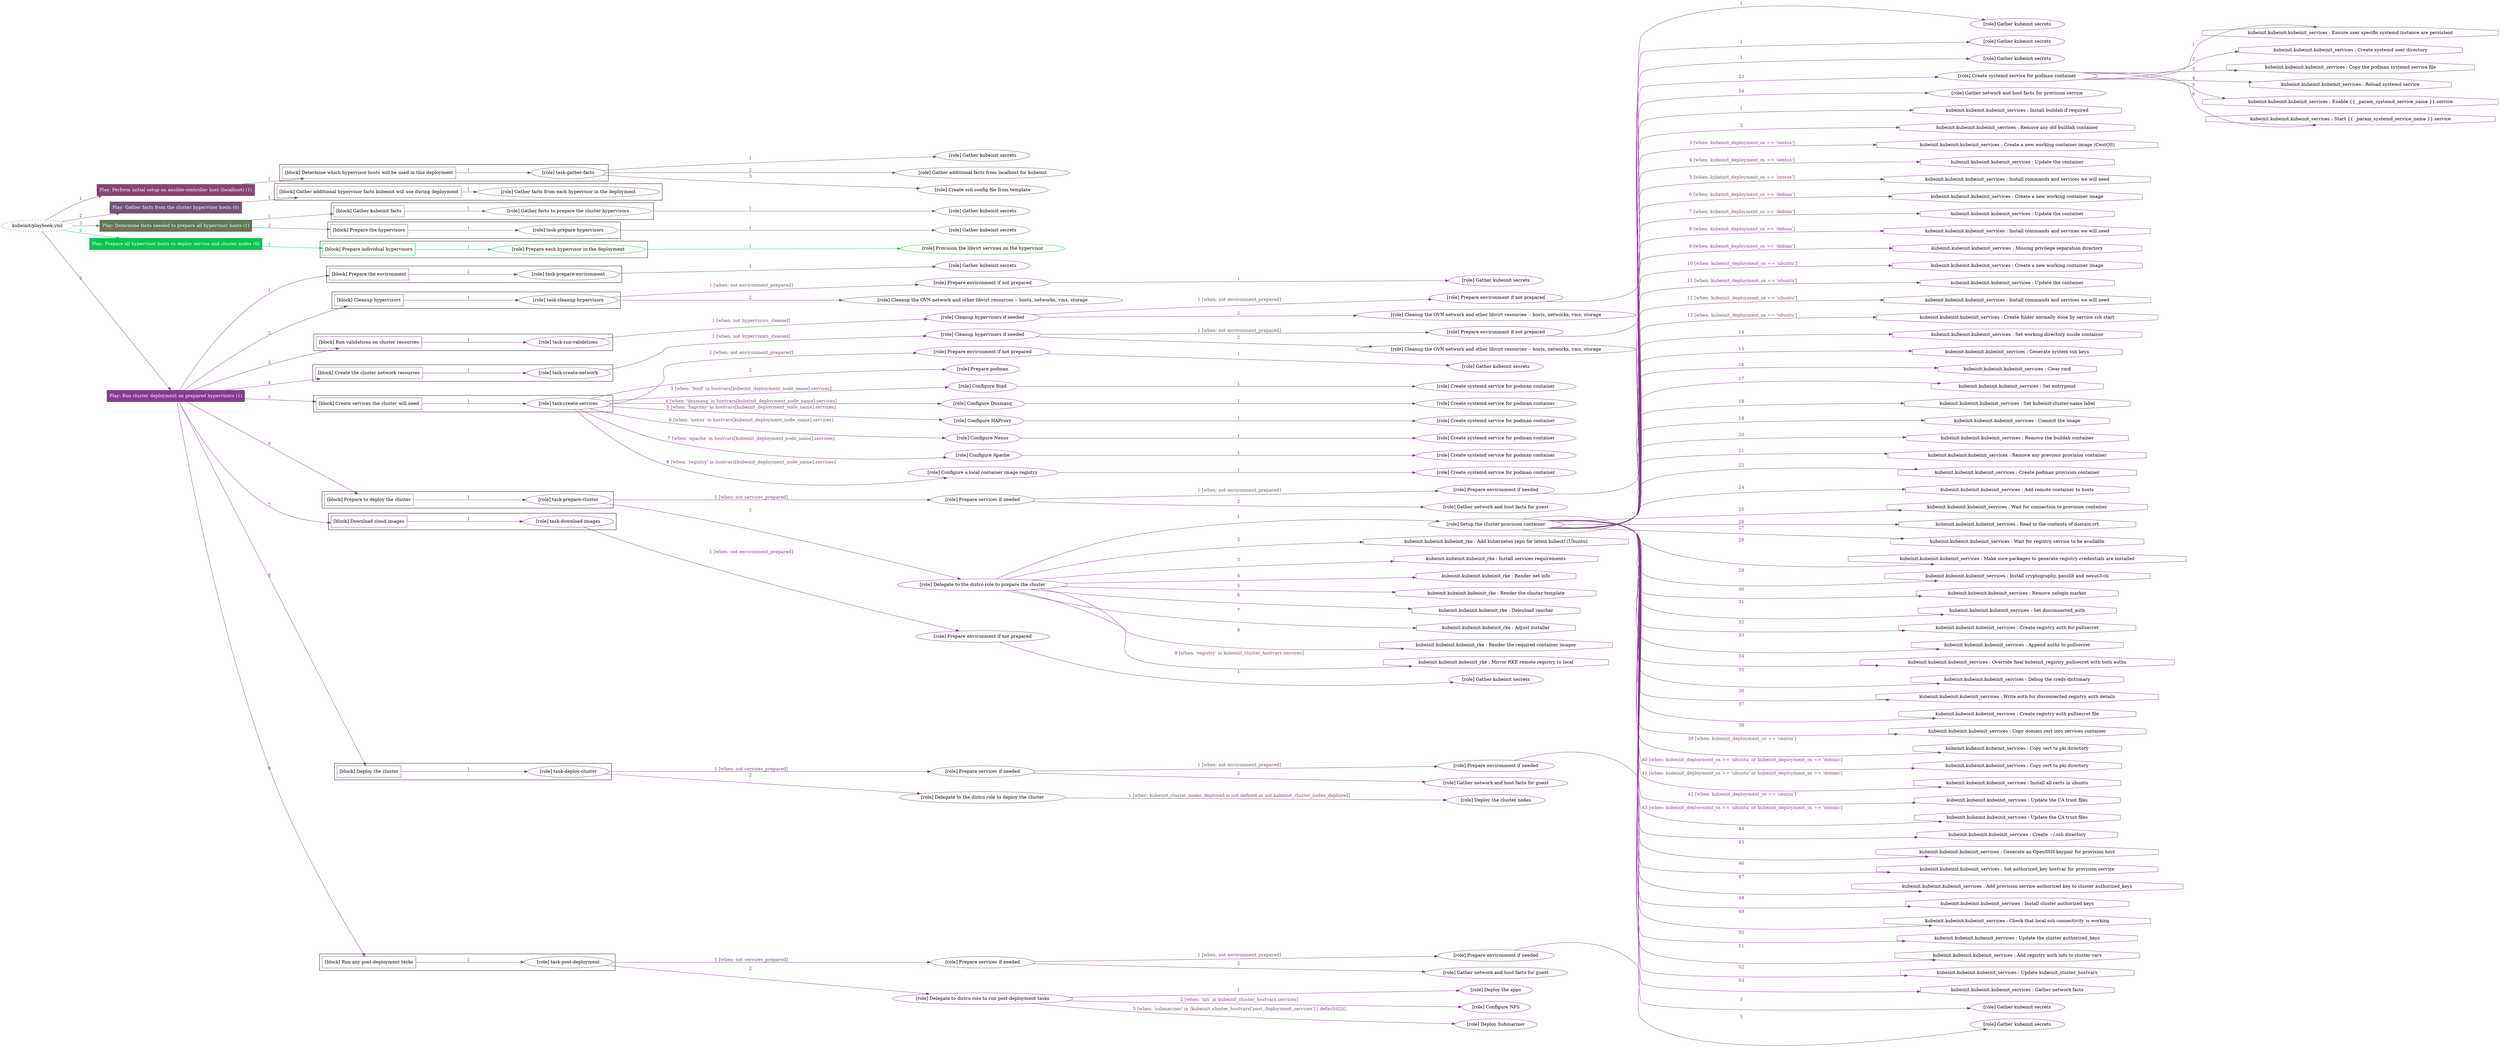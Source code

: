 digraph {
	graph [concentrate=true ordering=in rankdir=LR ratio=fill]
	edge [esep=5 sep=10]
	"kubeinit/playbook.yml" [URL="/home/runner/work/kubeinit/kubeinit/kubeinit/playbook.yml" id=playbook_57a6803f style=dotted]
	play_8abe0df6 [label="Play: Perform initial setup on ansible-controller host (localhost) (1)" URL="/home/runner/work/kubeinit/kubeinit/kubeinit/playbook.yml" color="#87456e" fontcolor="#ffffff" id=play_8abe0df6 shape=box style=filled tooltip=localhost]
	"kubeinit/playbook.yml" -> play_8abe0df6 [label="1 " color="#87456e" fontcolor="#87456e" id=edge_2d0ddfcb labeltooltip="1 " tooltip="1 "]
	subgraph "Gather kubeinit secrets" {
		role_86555f8c [label="[role] Gather kubeinit secrets" URL="/home/runner/.ansible/collections/ansible_collections/kubeinit/kubeinit/roles/kubeinit_prepare/tasks/build_hypervisors_group.yml" color="#87456e" id=role_86555f8c tooltip="Gather kubeinit secrets"]
	}
	subgraph "Gather additional facts from localhost for kubeinit" {
		role_a173adcd [label="[role] Gather additional facts from localhost for kubeinit" URL="/home/runner/.ansible/collections/ansible_collections/kubeinit/kubeinit/roles/kubeinit_prepare/tasks/build_hypervisors_group.yml" color="#87456e" id=role_a173adcd tooltip="Gather additional facts from localhost for kubeinit"]
	}
	subgraph "Create ssh config file from template" {
		role_7bf87356 [label="[role] Create ssh config file from template" URL="/home/runner/.ansible/collections/ansible_collections/kubeinit/kubeinit/roles/kubeinit_prepare/tasks/build_hypervisors_group.yml" color="#87456e" id=role_7bf87356 tooltip="Create ssh config file from template"]
	}
	subgraph "task-gather-facts" {
		role_39aee707 [label="[role] task-gather-facts" URL="/home/runner/work/kubeinit/kubeinit/kubeinit/playbook.yml" color="#87456e" id=role_39aee707 tooltip="task-gather-facts"]
		role_39aee707 -> role_86555f8c [label="1 " color="#87456e" fontcolor="#87456e" id=edge_b34056ef labeltooltip="1 " tooltip="1 "]
		role_39aee707 -> role_a173adcd [label="2 " color="#87456e" fontcolor="#87456e" id=edge_3605f632 labeltooltip="2 " tooltip="2 "]
		role_39aee707 -> role_7bf87356 [label="3 " color="#87456e" fontcolor="#87456e" id=edge_6e81780c labeltooltip="3 " tooltip="3 "]
	}
	subgraph "Play: Perform initial setup on ansible-controller host (localhost) (1)" {
		play_8abe0df6 -> block_f022e23f [label=1 color="#87456e" fontcolor="#87456e" id=edge_b8509c5d labeltooltip=1 tooltip=1]
		subgraph cluster_block_f022e23f {
			block_f022e23f [label="[block] Determine which hypervisor hosts will be used in this deployment" URL="/home/runner/work/kubeinit/kubeinit/kubeinit/playbook.yml" color="#87456e" id=block_f022e23f labeltooltip="Determine which hypervisor hosts will be used in this deployment" shape=box tooltip="Determine which hypervisor hosts will be used in this deployment"]
			block_f022e23f -> role_39aee707 [label="1 " color="#87456e" fontcolor="#87456e" id=edge_73c03f0e labeltooltip="1 " tooltip="1 "]
		}
	}
	play_ddc8f992 [label="Play: Gather facts from the cluster hypervisor hosts (0)" URL="/home/runner/work/kubeinit/kubeinit/kubeinit/playbook.yml" color="#775478" fontcolor="#ffffff" id=play_ddc8f992 shape=box style=filled tooltip="Play: Gather facts from the cluster hypervisor hosts (0)"]
	"kubeinit/playbook.yml" -> play_ddc8f992 [label="2 " color="#775478" fontcolor="#775478" id=edge_13959df1 labeltooltip="2 " tooltip="2 "]
	subgraph "Gather facts from each hypervisor in the deployment" {
		role_6fe23349 [label="[role] Gather facts from each hypervisor in the deployment" URL="/home/runner/work/kubeinit/kubeinit/kubeinit/playbook.yml" color="#775478" id=role_6fe23349 tooltip="Gather facts from each hypervisor in the deployment"]
	}
	subgraph "Play: Gather facts from the cluster hypervisor hosts (0)" {
		play_ddc8f992 -> block_8eff8c3f [label=1 color="#775478" fontcolor="#775478" id=edge_e9157265 labeltooltip=1 tooltip=1]
		subgraph cluster_block_8eff8c3f {
			block_8eff8c3f [label="[block] Gather additional hypervisor facts kubeinit will use during deployment" URL="/home/runner/work/kubeinit/kubeinit/kubeinit/playbook.yml" color="#775478" id=block_8eff8c3f labeltooltip="Gather additional hypervisor facts kubeinit will use during deployment" shape=box tooltip="Gather additional hypervisor facts kubeinit will use during deployment"]
			block_8eff8c3f -> role_6fe23349 [label="1 " color="#775478" fontcolor="#775478" id=edge_6abe133f labeltooltip="1 " tooltip="1 "]
		}
	}
	play_5e75bcfc [label="Play: Determine facts needed to prepare all hypervisor hosts (1)" URL="/home/runner/work/kubeinit/kubeinit/kubeinit/playbook.yml" color="#607854" fontcolor="#ffffff" id=play_5e75bcfc shape=box style=filled tooltip=localhost]
	"kubeinit/playbook.yml" -> play_5e75bcfc [label="3 " color="#607854" fontcolor="#607854" id=edge_635cd6fc labeltooltip="3 " tooltip="3 "]
	subgraph "Gather kubeinit secrets" {
		role_6fe19667 [label="[role] Gather kubeinit secrets" URL="/home/runner/.ansible/collections/ansible_collections/kubeinit/kubeinit/roles/kubeinit_prepare/tasks/gather_kubeinit_facts.yml" color="#607854" id=role_6fe19667 tooltip="Gather kubeinit secrets"]
	}
	subgraph "Gather facts to prepare the cluster hypervisors" {
		role_e051d2ad [label="[role] Gather facts to prepare the cluster hypervisors" URL="/home/runner/work/kubeinit/kubeinit/kubeinit/playbook.yml" color="#607854" id=role_e051d2ad tooltip="Gather facts to prepare the cluster hypervisors"]
		role_e051d2ad -> role_6fe19667 [label="1 " color="#607854" fontcolor="#607854" id=edge_7dcac1dd labeltooltip="1 " tooltip="1 "]
	}
	subgraph "Gather kubeinit secrets" {
		role_969a5d73 [label="[role] Gather kubeinit secrets" URL="/home/runner/.ansible/collections/ansible_collections/kubeinit/kubeinit/roles/kubeinit_prepare/tasks/gather_kubeinit_facts.yml" color="#607854" id=role_969a5d73 tooltip="Gather kubeinit secrets"]
	}
	subgraph "task-prepare-hypervisors" {
		role_079fab92 [label="[role] task-prepare-hypervisors" URL="/home/runner/work/kubeinit/kubeinit/kubeinit/playbook.yml" color="#607854" id=role_079fab92 tooltip="task-prepare-hypervisors"]
		role_079fab92 -> role_969a5d73 [label="1 " color="#607854" fontcolor="#607854" id=edge_3a59006e labeltooltip="1 " tooltip="1 "]
	}
	subgraph "Play: Determine facts needed to prepare all hypervisor hosts (1)" {
		play_5e75bcfc -> block_74453034 [label=1 color="#607854" fontcolor="#607854" id=edge_bbb18704 labeltooltip=1 tooltip=1]
		subgraph cluster_block_74453034 {
			block_74453034 [label="[block] Gather kubeinit facts" URL="/home/runner/work/kubeinit/kubeinit/kubeinit/playbook.yml" color="#607854" id=block_74453034 labeltooltip="Gather kubeinit facts" shape=box tooltip="Gather kubeinit facts"]
			block_74453034 -> role_e051d2ad [label="1 " color="#607854" fontcolor="#607854" id=edge_9e2d68be labeltooltip="1 " tooltip="1 "]
		}
		play_5e75bcfc -> block_635890ce [label=2 color="#607854" fontcolor="#607854" id=edge_5013cc2e labeltooltip=2 tooltip=2]
		subgraph cluster_block_635890ce {
			block_635890ce [label="[block] Prepare the hypervisors" URL="/home/runner/work/kubeinit/kubeinit/kubeinit/playbook.yml" color="#607854" id=block_635890ce labeltooltip="Prepare the hypervisors" shape=box tooltip="Prepare the hypervisors"]
			block_635890ce -> role_079fab92 [label="1 " color="#607854" fontcolor="#607854" id=edge_fb18a196 labeltooltip="1 " tooltip="1 "]
		}
	}
	play_201ad786 [label="Play: Prepare all hypervisor hosts to deploy service and cluster nodes (0)" URL="/home/runner/work/kubeinit/kubeinit/kubeinit/playbook.yml" color="#04c84c" fontcolor="#ffffff" id=play_201ad786 shape=box style=filled tooltip="Play: Prepare all hypervisor hosts to deploy service and cluster nodes (0)"]
	"kubeinit/playbook.yml" -> play_201ad786 [label="4 " color="#04c84c" fontcolor="#04c84c" id=edge_8730ed58 labeltooltip="4 " tooltip="4 "]
	subgraph "Provision the libvirt services on the hypervisor" {
		role_073e6fb1 [label="[role] Provision the libvirt services on the hypervisor" URL="/home/runner/.ansible/collections/ansible_collections/kubeinit/kubeinit/roles/kubeinit_prepare/tasks/prepare_hypervisor.yml" color="#04c84c" id=role_073e6fb1 tooltip="Provision the libvirt services on the hypervisor"]
	}
	subgraph "Prepare each hypervisor in the deployment" {
		role_e0d0e739 [label="[role] Prepare each hypervisor in the deployment" URL="/home/runner/work/kubeinit/kubeinit/kubeinit/playbook.yml" color="#04c84c" id=role_e0d0e739 tooltip="Prepare each hypervisor in the deployment"]
		role_e0d0e739 -> role_073e6fb1 [label="1 " color="#04c84c" fontcolor="#04c84c" id=edge_c5ec28cb labeltooltip="1 " tooltip="1 "]
	}
	subgraph "Play: Prepare all hypervisor hosts to deploy service and cluster nodes (0)" {
		play_201ad786 -> block_c97429a1 [label=1 color="#04c84c" fontcolor="#04c84c" id=edge_54a0ea02 labeltooltip=1 tooltip=1]
		subgraph cluster_block_c97429a1 {
			block_c97429a1 [label="[block] Prepare individual hypervisors" URL="/home/runner/work/kubeinit/kubeinit/kubeinit/playbook.yml" color="#04c84c" id=block_c97429a1 labeltooltip="Prepare individual hypervisors" shape=box tooltip="Prepare individual hypervisors"]
			block_c97429a1 -> role_e0d0e739 [label="1 " color="#04c84c" fontcolor="#04c84c" id=edge_4832d567 labeltooltip="1 " tooltip="1 "]
		}
	}
	play_5ceb5ee0 [label="Play: Run cluster deployment on prepared hypervisors (1)" URL="/home/runner/work/kubeinit/kubeinit/kubeinit/playbook.yml" color="#863a92" fontcolor="#ffffff" id=play_5ceb5ee0 shape=box style=filled tooltip=localhost]
	"kubeinit/playbook.yml" -> play_5ceb5ee0 [label="5 " color="#863a92" fontcolor="#863a92" id=edge_ede32798 labeltooltip="5 " tooltip="5 "]
	subgraph "Gather kubeinit secrets" {
		role_a7e7e405 [label="[role] Gather kubeinit secrets" URL="/home/runner/.ansible/collections/ansible_collections/kubeinit/kubeinit/roles/kubeinit_prepare/tasks/gather_kubeinit_facts.yml" color="#863a92" id=role_a7e7e405 tooltip="Gather kubeinit secrets"]
	}
	subgraph "task-prepare-environment" {
		role_6bc573c7 [label="[role] task-prepare-environment" URL="/home/runner/work/kubeinit/kubeinit/kubeinit/playbook.yml" color="#863a92" id=role_6bc573c7 tooltip="task-prepare-environment"]
		role_6bc573c7 -> role_a7e7e405 [label="1 " color="#863a92" fontcolor="#863a92" id=edge_dc486575 labeltooltip="1 " tooltip="1 "]
	}
	subgraph "Gather kubeinit secrets" {
		role_df4e81d0 [label="[role] Gather kubeinit secrets" URL="/home/runner/.ansible/collections/ansible_collections/kubeinit/kubeinit/roles/kubeinit_prepare/tasks/gather_kubeinit_facts.yml" color="#863a92" id=role_df4e81d0 tooltip="Gather kubeinit secrets"]
	}
	subgraph "Prepare environment if not prepared" {
		role_ec741265 [label="[role] Prepare environment if not prepared" URL="/home/runner/.ansible/collections/ansible_collections/kubeinit/kubeinit/roles/kubeinit_prepare/tasks/cleanup_hypervisors.yml" color="#863a92" id=role_ec741265 tooltip="Prepare environment if not prepared"]
		role_ec741265 -> role_df4e81d0 [label="1 " color="#863a92" fontcolor="#863a92" id=edge_06f85480 labeltooltip="1 " tooltip="1 "]
	}
	subgraph "Cleanup the OVN network and other libvirt resources -- hosts, networks, vms, storage" {
		role_a940676a [label="[role] Cleanup the OVN network and other libvirt resources -- hosts, networks, vms, storage" URL="/home/runner/.ansible/collections/ansible_collections/kubeinit/kubeinit/roles/kubeinit_prepare/tasks/cleanup_hypervisors.yml" color="#863a92" id=role_a940676a tooltip="Cleanup the OVN network and other libvirt resources -- hosts, networks, vms, storage"]
	}
	subgraph "task-cleanup-hypervisors" {
		role_4caa0078 [label="[role] task-cleanup-hypervisors" URL="/home/runner/work/kubeinit/kubeinit/kubeinit/playbook.yml" color="#863a92" id=role_4caa0078 tooltip="task-cleanup-hypervisors"]
		role_4caa0078 -> role_ec741265 [label="1 [when: not environment_prepared]" color="#863a92" fontcolor="#863a92" id=edge_c75f1185 labeltooltip="1 [when: not environment_prepared]" tooltip="1 [when: not environment_prepared]"]
		role_4caa0078 -> role_a940676a [label="2 " color="#863a92" fontcolor="#863a92" id=edge_3702689f labeltooltip="2 " tooltip="2 "]
	}
	subgraph "Gather kubeinit secrets" {
		role_31d926da [label="[role] Gather kubeinit secrets" URL="/home/runner/.ansible/collections/ansible_collections/kubeinit/kubeinit/roles/kubeinit_prepare/tasks/gather_kubeinit_facts.yml" color="#863a92" id=role_31d926da tooltip="Gather kubeinit secrets"]
	}
	subgraph "Prepare environment if not prepared" {
		role_1ed8f024 [label="[role] Prepare environment if not prepared" URL="/home/runner/.ansible/collections/ansible_collections/kubeinit/kubeinit/roles/kubeinit_prepare/tasks/cleanup_hypervisors.yml" color="#863a92" id=role_1ed8f024 tooltip="Prepare environment if not prepared"]
		role_1ed8f024 -> role_31d926da [label="1 " color="#863a92" fontcolor="#863a92" id=edge_b95aa1b3 labeltooltip="1 " tooltip="1 "]
	}
	subgraph "Cleanup the OVN network and other libvirt resources -- hosts, networks, vms, storage" {
		role_9e12aa5e [label="[role] Cleanup the OVN network and other libvirt resources -- hosts, networks, vms, storage" URL="/home/runner/.ansible/collections/ansible_collections/kubeinit/kubeinit/roles/kubeinit_prepare/tasks/cleanup_hypervisors.yml" color="#863a92" id=role_9e12aa5e tooltip="Cleanup the OVN network and other libvirt resources -- hosts, networks, vms, storage"]
	}
	subgraph "Cleanup hypervisors if needed" {
		role_eaf1c38f [label="[role] Cleanup hypervisors if needed" URL="/home/runner/.ansible/collections/ansible_collections/kubeinit/kubeinit/roles/kubeinit_validations/tasks/main.yml" color="#863a92" id=role_eaf1c38f tooltip="Cleanup hypervisors if needed"]
		role_eaf1c38f -> role_1ed8f024 [label="1 [when: not environment_prepared]" color="#863a92" fontcolor="#863a92" id=edge_2c825a43 labeltooltip="1 [when: not environment_prepared]" tooltip="1 [when: not environment_prepared]"]
		role_eaf1c38f -> role_9e12aa5e [label="2 " color="#863a92" fontcolor="#863a92" id=edge_146e2109 labeltooltip="2 " tooltip="2 "]
	}
	subgraph "task-run-validations" {
		role_55e71837 [label="[role] task-run-validations" URL="/home/runner/work/kubeinit/kubeinit/kubeinit/playbook.yml" color="#863a92" id=role_55e71837 tooltip="task-run-validations"]
		role_55e71837 -> role_eaf1c38f [label="1 [when: not hypervisors_cleaned]" color="#863a92" fontcolor="#863a92" id=edge_252f6d0a labeltooltip="1 [when: not hypervisors_cleaned]" tooltip="1 [when: not hypervisors_cleaned]"]
	}
	subgraph "Gather kubeinit secrets" {
		role_3e59ee83 [label="[role] Gather kubeinit secrets" URL="/home/runner/.ansible/collections/ansible_collections/kubeinit/kubeinit/roles/kubeinit_prepare/tasks/gather_kubeinit_facts.yml" color="#863a92" id=role_3e59ee83 tooltip="Gather kubeinit secrets"]
	}
	subgraph "Prepare environment if not prepared" {
		role_ba8d8873 [label="[role] Prepare environment if not prepared" URL="/home/runner/.ansible/collections/ansible_collections/kubeinit/kubeinit/roles/kubeinit_prepare/tasks/cleanup_hypervisors.yml" color="#863a92" id=role_ba8d8873 tooltip="Prepare environment if not prepared"]
		role_ba8d8873 -> role_3e59ee83 [label="1 " color="#863a92" fontcolor="#863a92" id=edge_d0e2bed0 labeltooltip="1 " tooltip="1 "]
	}
	subgraph "Cleanup the OVN network and other libvirt resources -- hosts, networks, vms, storage" {
		role_98e135f9 [label="[role] Cleanup the OVN network and other libvirt resources -- hosts, networks, vms, storage" URL="/home/runner/.ansible/collections/ansible_collections/kubeinit/kubeinit/roles/kubeinit_prepare/tasks/cleanup_hypervisors.yml" color="#863a92" id=role_98e135f9 tooltip="Cleanup the OVN network and other libvirt resources -- hosts, networks, vms, storage"]
	}
	subgraph "Cleanup hypervisors if needed" {
		role_0a273f31 [label="[role] Cleanup hypervisors if needed" URL="/home/runner/.ansible/collections/ansible_collections/kubeinit/kubeinit/roles/kubeinit_libvirt/tasks/create_network.yml" color="#863a92" id=role_0a273f31 tooltip="Cleanup hypervisors if needed"]
		role_0a273f31 -> role_ba8d8873 [label="1 [when: not environment_prepared]" color="#863a92" fontcolor="#863a92" id=edge_7979a169 labeltooltip="1 [when: not environment_prepared]" tooltip="1 [when: not environment_prepared]"]
		role_0a273f31 -> role_98e135f9 [label="2 " color="#863a92" fontcolor="#863a92" id=edge_6804b6f2 labeltooltip="2 " tooltip="2 "]
	}
	subgraph "task-create-network" {
		role_ebbcf4ca [label="[role] task-create-network" URL="/home/runner/work/kubeinit/kubeinit/kubeinit/playbook.yml" color="#863a92" id=role_ebbcf4ca tooltip="task-create-network"]
		role_ebbcf4ca -> role_0a273f31 [label="1 [when: not hypervisors_cleaned]" color="#863a92" fontcolor="#863a92" id=edge_73640724 labeltooltip="1 [when: not hypervisors_cleaned]" tooltip="1 [when: not hypervisors_cleaned]"]
	}
	subgraph "Gather kubeinit secrets" {
		role_cfa1743d [label="[role] Gather kubeinit secrets" URL="/home/runner/.ansible/collections/ansible_collections/kubeinit/kubeinit/roles/kubeinit_prepare/tasks/gather_kubeinit_facts.yml" color="#863a92" id=role_cfa1743d tooltip="Gather kubeinit secrets"]
	}
	subgraph "Prepare environment if not prepared" {
		role_82d36ff4 [label="[role] Prepare environment if not prepared" URL="/home/runner/.ansible/collections/ansible_collections/kubeinit/kubeinit/roles/kubeinit_services/tasks/main.yml" color="#863a92" id=role_82d36ff4 tooltip="Prepare environment if not prepared"]
		role_82d36ff4 -> role_cfa1743d [label="1 " color="#863a92" fontcolor="#863a92" id=edge_b5a79c02 labeltooltip="1 " tooltip="1 "]
	}
	subgraph "Prepare podman" {
		role_c590920e [label="[role] Prepare podman" URL="/home/runner/.ansible/collections/ansible_collections/kubeinit/kubeinit/roles/kubeinit_services/tasks/00_create_service_pod.yml" color="#863a92" id=role_c590920e tooltip="Prepare podman"]
	}
	subgraph "Create systemd service for podman container" {
		role_6430e763 [label="[role] Create systemd service for podman container" URL="/home/runner/.ansible/collections/ansible_collections/kubeinit/kubeinit/roles/kubeinit_bind/tasks/main.yml" color="#863a92" id=role_6430e763 tooltip="Create systemd service for podman container"]
	}
	subgraph "Configure Bind" {
		role_ce0dfe9e [label="[role] Configure Bind" URL="/home/runner/.ansible/collections/ansible_collections/kubeinit/kubeinit/roles/kubeinit_services/tasks/start_services_containers.yml" color="#863a92" id=role_ce0dfe9e tooltip="Configure Bind"]
		role_ce0dfe9e -> role_6430e763 [label="1 " color="#863a92" fontcolor="#863a92" id=edge_7a83c729 labeltooltip="1 " tooltip="1 "]
	}
	subgraph "Create systemd service for podman container" {
		role_07647f94 [label="[role] Create systemd service for podman container" URL="/home/runner/.ansible/collections/ansible_collections/kubeinit/kubeinit/roles/kubeinit_dnsmasq/tasks/main.yml" color="#863a92" id=role_07647f94 tooltip="Create systemd service for podman container"]
	}
	subgraph "Configure Dnsmasq" {
		role_49285771 [label="[role] Configure Dnsmasq" URL="/home/runner/.ansible/collections/ansible_collections/kubeinit/kubeinit/roles/kubeinit_services/tasks/start_services_containers.yml" color="#863a92" id=role_49285771 tooltip="Configure Dnsmasq"]
		role_49285771 -> role_07647f94 [label="1 " color="#863a92" fontcolor="#863a92" id=edge_4464e356 labeltooltip="1 " tooltip="1 "]
	}
	subgraph "Create systemd service for podman container" {
		role_95af414f [label="[role] Create systemd service for podman container" URL="/home/runner/.ansible/collections/ansible_collections/kubeinit/kubeinit/roles/kubeinit_haproxy/tasks/main.yml" color="#863a92" id=role_95af414f tooltip="Create systemd service for podman container"]
	}
	subgraph "Configure HAProxy" {
		role_1ae5fd3b [label="[role] Configure HAProxy" URL="/home/runner/.ansible/collections/ansible_collections/kubeinit/kubeinit/roles/kubeinit_services/tasks/start_services_containers.yml" color="#863a92" id=role_1ae5fd3b tooltip="Configure HAProxy"]
		role_1ae5fd3b -> role_95af414f [label="1 " color="#863a92" fontcolor="#863a92" id=edge_39a7c9d8 labeltooltip="1 " tooltip="1 "]
	}
	subgraph "Create systemd service for podman container" {
		role_9f4875d8 [label="[role] Create systemd service for podman container" URL="/home/runner/.ansible/collections/ansible_collections/kubeinit/kubeinit/roles/kubeinit_nexus/tasks/main.yml" color="#863a92" id=role_9f4875d8 tooltip="Create systemd service for podman container"]
	}
	subgraph "Configure Nexus" {
		role_1c66a039 [label="[role] Configure Nexus" URL="/home/runner/.ansible/collections/ansible_collections/kubeinit/kubeinit/roles/kubeinit_services/tasks/start_services_containers.yml" color="#863a92" id=role_1c66a039 tooltip="Configure Nexus"]
		role_1c66a039 -> role_9f4875d8 [label="1 " color="#863a92" fontcolor="#863a92" id=edge_85810cc7 labeltooltip="1 " tooltip="1 "]
	}
	subgraph "Create systemd service for podman container" {
		role_4a6917ea [label="[role] Create systemd service for podman container" URL="/home/runner/.ansible/collections/ansible_collections/kubeinit/kubeinit/roles/kubeinit_apache/tasks/main.yml" color="#863a92" id=role_4a6917ea tooltip="Create systemd service for podman container"]
	}
	subgraph "Configure Apache" {
		role_5104784d [label="[role] Configure Apache" URL="/home/runner/.ansible/collections/ansible_collections/kubeinit/kubeinit/roles/kubeinit_services/tasks/start_services_containers.yml" color="#863a92" id=role_5104784d tooltip="Configure Apache"]
		role_5104784d -> role_4a6917ea [label="1 " color="#863a92" fontcolor="#863a92" id=edge_67e2c4de labeltooltip="1 " tooltip="1 "]
	}
	subgraph "Create systemd service for podman container" {
		role_8a966418 [label="[role] Create systemd service for podman container" URL="/home/runner/.ansible/collections/ansible_collections/kubeinit/kubeinit/roles/kubeinit_registry/tasks/main.yml" color="#863a92" id=role_8a966418 tooltip="Create systemd service for podman container"]
	}
	subgraph "Configure a local container image registry" {
		role_13d71d2e [label="[role] Configure a local container image registry" URL="/home/runner/.ansible/collections/ansible_collections/kubeinit/kubeinit/roles/kubeinit_services/tasks/start_services_containers.yml" color="#863a92" id=role_13d71d2e tooltip="Configure a local container image registry"]
		role_13d71d2e -> role_8a966418 [label="1 " color="#863a92" fontcolor="#863a92" id=edge_372d5f11 labeltooltip="1 " tooltip="1 "]
	}
	subgraph "task-create-services" {
		role_152cd1fa [label="[role] task-create-services" URL="/home/runner/work/kubeinit/kubeinit/kubeinit/playbook.yml" color="#863a92" id=role_152cd1fa tooltip="task-create-services"]
		role_152cd1fa -> role_82d36ff4 [label="1 [when: not environment_prepared]" color="#863a92" fontcolor="#863a92" id=edge_516bdc02 labeltooltip="1 [when: not environment_prepared]" tooltip="1 [when: not environment_prepared]"]
		role_152cd1fa -> role_c590920e [label="2 " color="#863a92" fontcolor="#863a92" id=edge_463ce43a labeltooltip="2 " tooltip="2 "]
		role_152cd1fa -> role_ce0dfe9e [label="3 [when: 'bind' in hostvars[kubeinit_deployment_node_name].services]" color="#863a92" fontcolor="#863a92" id=edge_bfa80972 labeltooltip="3 [when: 'bind' in hostvars[kubeinit_deployment_node_name].services]" tooltip="3 [when: 'bind' in hostvars[kubeinit_deployment_node_name].services]"]
		role_152cd1fa -> role_49285771 [label="4 [when: 'dnsmasq' in hostvars[kubeinit_deployment_node_name].services]" color="#863a92" fontcolor="#863a92" id=edge_e8d18e45 labeltooltip="4 [when: 'dnsmasq' in hostvars[kubeinit_deployment_node_name].services]" tooltip="4 [when: 'dnsmasq' in hostvars[kubeinit_deployment_node_name].services]"]
		role_152cd1fa -> role_1ae5fd3b [label="5 [when: 'haproxy' in hostvars[kubeinit_deployment_node_name].services]" color="#863a92" fontcolor="#863a92" id=edge_7860361f labeltooltip="5 [when: 'haproxy' in hostvars[kubeinit_deployment_node_name].services]" tooltip="5 [when: 'haproxy' in hostvars[kubeinit_deployment_node_name].services]"]
		role_152cd1fa -> role_1c66a039 [label="6 [when: 'nexus' in hostvars[kubeinit_deployment_node_name].services]" color="#863a92" fontcolor="#863a92" id=edge_af7f6a39 labeltooltip="6 [when: 'nexus' in hostvars[kubeinit_deployment_node_name].services]" tooltip="6 [when: 'nexus' in hostvars[kubeinit_deployment_node_name].services]"]
		role_152cd1fa -> role_5104784d [label="7 [when: 'apache' in hostvars[kubeinit_deployment_node_name].services]" color="#863a92" fontcolor="#863a92" id=edge_b9584dd4 labeltooltip="7 [when: 'apache' in hostvars[kubeinit_deployment_node_name].services]" tooltip="7 [when: 'apache' in hostvars[kubeinit_deployment_node_name].services]"]
		role_152cd1fa -> role_13d71d2e [label="8 [when: 'registry' in hostvars[kubeinit_deployment_node_name].services]" color="#863a92" fontcolor="#863a92" id=edge_7b1b6ede labeltooltip="8 [when: 'registry' in hostvars[kubeinit_deployment_node_name].services]" tooltip="8 [when: 'registry' in hostvars[kubeinit_deployment_node_name].services]"]
	}
	subgraph "Gather kubeinit secrets" {
		role_ea6a7136 [label="[role] Gather kubeinit secrets" URL="/home/runner/.ansible/collections/ansible_collections/kubeinit/kubeinit/roles/kubeinit_prepare/tasks/gather_kubeinit_facts.yml" color="#863a92" id=role_ea6a7136 tooltip="Gather kubeinit secrets"]
	}
	subgraph "Prepare environment if needed" {
		role_8ccdf685 [label="[role] Prepare environment if needed" URL="/home/runner/.ansible/collections/ansible_collections/kubeinit/kubeinit/roles/kubeinit_services/tasks/prepare_services.yml" color="#863a92" id=role_8ccdf685 tooltip="Prepare environment if needed"]
		role_8ccdf685 -> role_ea6a7136 [label="1 " color="#863a92" fontcolor="#863a92" id=edge_d51aa207 labeltooltip="1 " tooltip="1 "]
	}
	subgraph "Gather network and host facts for guest" {
		role_937d0534 [label="[role] Gather network and host facts for guest" URL="/home/runner/.ansible/collections/ansible_collections/kubeinit/kubeinit/roles/kubeinit_services/tasks/prepare_services.yml" color="#863a92" id=role_937d0534 tooltip="Gather network and host facts for guest"]
	}
	subgraph "Prepare services if needed" {
		role_362326b6 [label="[role] Prepare services if needed" URL="/home/runner/.ansible/collections/ansible_collections/kubeinit/kubeinit/roles/kubeinit_prepare/tasks/prepare_cluster.yml" color="#863a92" id=role_362326b6 tooltip="Prepare services if needed"]
		role_362326b6 -> role_8ccdf685 [label="1 [when: not environment_prepared]" color="#863a92" fontcolor="#863a92" id=edge_d2576504 labeltooltip="1 [when: not environment_prepared]" tooltip="1 [when: not environment_prepared]"]
		role_362326b6 -> role_937d0534 [label="2 " color="#863a92" fontcolor="#863a92" id=edge_6d1c2f4f labeltooltip="2 " tooltip="2 "]
	}
	subgraph "Create systemd service for podman container" {
		role_0df35ba5 [label="[role] Create systemd service for podman container" URL="/home/runner/.ansible/collections/ansible_collections/kubeinit/kubeinit/roles/kubeinit_services/tasks/create_provision_container.yml" color="#863a92" id=role_0df35ba5 tooltip="Create systemd service for podman container"]
		task_6f5e4a50 [label="kubeinit.kubeinit.kubeinit_services : Ensure user specific systemd instance are persistent" URL="/home/runner/.ansible/collections/ansible_collections/kubeinit/kubeinit/roles/kubeinit_services/tasks/create_managed_service.yml" color="#863a92" id=task_6f5e4a50 shape=octagon tooltip="kubeinit.kubeinit.kubeinit_services : Ensure user specific systemd instance are persistent"]
		role_0df35ba5 -> task_6f5e4a50 [label="1 " color="#863a92" fontcolor="#863a92" id=edge_411dbf1e labeltooltip="1 " tooltip="1 "]
		task_51fc0a97 [label="kubeinit.kubeinit.kubeinit_services : Create systemd user directory" URL="/home/runner/.ansible/collections/ansible_collections/kubeinit/kubeinit/roles/kubeinit_services/tasks/create_managed_service.yml" color="#863a92" id=task_51fc0a97 shape=octagon tooltip="kubeinit.kubeinit.kubeinit_services : Create systemd user directory"]
		role_0df35ba5 -> task_51fc0a97 [label="2 " color="#863a92" fontcolor="#863a92" id=edge_3d87768b labeltooltip="2 " tooltip="2 "]
		task_31e9b045 [label="kubeinit.kubeinit.kubeinit_services : Copy the podman systemd service file" URL="/home/runner/.ansible/collections/ansible_collections/kubeinit/kubeinit/roles/kubeinit_services/tasks/create_managed_service.yml" color="#863a92" id=task_31e9b045 shape=octagon tooltip="kubeinit.kubeinit.kubeinit_services : Copy the podman systemd service file"]
		role_0df35ba5 -> task_31e9b045 [label="3 " color="#863a92" fontcolor="#863a92" id=edge_040d0b3f labeltooltip="3 " tooltip="3 "]
		task_442066bf [label="kubeinit.kubeinit.kubeinit_services : Reload systemd service" URL="/home/runner/.ansible/collections/ansible_collections/kubeinit/kubeinit/roles/kubeinit_services/tasks/create_managed_service.yml" color="#863a92" id=task_442066bf shape=octagon tooltip="kubeinit.kubeinit.kubeinit_services : Reload systemd service"]
		role_0df35ba5 -> task_442066bf [label="4 " color="#863a92" fontcolor="#863a92" id=edge_350b1419 labeltooltip="4 " tooltip="4 "]
		task_99a36347 [label="kubeinit.kubeinit.kubeinit_services : Enable {{ _param_systemd_service_name }}.service" URL="/home/runner/.ansible/collections/ansible_collections/kubeinit/kubeinit/roles/kubeinit_services/tasks/create_managed_service.yml" color="#863a92" id=task_99a36347 shape=octagon tooltip="kubeinit.kubeinit.kubeinit_services : Enable {{ _param_systemd_service_name }}.service"]
		role_0df35ba5 -> task_99a36347 [label="5 " color="#863a92" fontcolor="#863a92" id=edge_13c60687 labeltooltip="5 " tooltip="5 "]
		task_5a198cbd [label="kubeinit.kubeinit.kubeinit_services : Start {{ _param_systemd_service_name }}.service" URL="/home/runner/.ansible/collections/ansible_collections/kubeinit/kubeinit/roles/kubeinit_services/tasks/create_managed_service.yml" color="#863a92" id=task_5a198cbd shape=octagon tooltip="kubeinit.kubeinit.kubeinit_services : Start {{ _param_systemd_service_name }}.service"]
		role_0df35ba5 -> task_5a198cbd [label="6 " color="#863a92" fontcolor="#863a92" id=edge_1a94b785 labeltooltip="6 " tooltip="6 "]
	}
	subgraph "Gather network and host facts for provision service" {
		role_7095d4c7 [label="[role] Gather network and host facts for provision service" URL="/home/runner/.ansible/collections/ansible_collections/kubeinit/kubeinit/roles/kubeinit_services/tasks/create_provision_container.yml" color="#863a92" id=role_7095d4c7 tooltip="Gather network and host facts for provision service"]
	}
	subgraph "Setup the cluster provision container" {
		role_12e84d9b [label="[role] Setup the cluster provision container" URL="/home/runner/.ansible/collections/ansible_collections/kubeinit/kubeinit/roles/kubeinit_rke/tasks/prepare_cluster.yml" color="#863a92" id=role_12e84d9b tooltip="Setup the cluster provision container"]
		task_01bdb0bb [label="kubeinit.kubeinit.kubeinit_services : Install buildah if required" URL="/home/runner/.ansible/collections/ansible_collections/kubeinit/kubeinit/roles/kubeinit_services/tasks/create_provision_container.yml" color="#863a92" id=task_01bdb0bb shape=octagon tooltip="kubeinit.kubeinit.kubeinit_services : Install buildah if required"]
		role_12e84d9b -> task_01bdb0bb [label="1 " color="#863a92" fontcolor="#863a92" id=edge_ac97e4b9 labeltooltip="1 " tooltip="1 "]
		task_21c48feb [label="kubeinit.kubeinit.kubeinit_services : Remove any old buildah container" URL="/home/runner/.ansible/collections/ansible_collections/kubeinit/kubeinit/roles/kubeinit_services/tasks/create_provision_container.yml" color="#863a92" id=task_21c48feb shape=octagon tooltip="kubeinit.kubeinit.kubeinit_services : Remove any old buildah container"]
		role_12e84d9b -> task_21c48feb [label="2 " color="#863a92" fontcolor="#863a92" id=edge_2d9d84df labeltooltip="2 " tooltip="2 "]
		task_3f0512a3 [label="kubeinit.kubeinit.kubeinit_services : Create a new working container image (CentOS)" URL="/home/runner/.ansible/collections/ansible_collections/kubeinit/kubeinit/roles/kubeinit_services/tasks/create_provision_container.yml" color="#863a92" id=task_3f0512a3 shape=octagon tooltip="kubeinit.kubeinit.kubeinit_services : Create a new working container image (CentOS)"]
		role_12e84d9b -> task_3f0512a3 [label="3 [when: kubeinit_deployment_os == 'centos']" color="#863a92" fontcolor="#863a92" id=edge_b4bf7b19 labeltooltip="3 [when: kubeinit_deployment_os == 'centos']" tooltip="3 [when: kubeinit_deployment_os == 'centos']"]
		task_6dfad6e9 [label="kubeinit.kubeinit.kubeinit_services : Update the container" URL="/home/runner/.ansible/collections/ansible_collections/kubeinit/kubeinit/roles/kubeinit_services/tasks/create_provision_container.yml" color="#863a92" id=task_6dfad6e9 shape=octagon tooltip="kubeinit.kubeinit.kubeinit_services : Update the container"]
		role_12e84d9b -> task_6dfad6e9 [label="4 [when: kubeinit_deployment_os == 'centos']" color="#863a92" fontcolor="#863a92" id=edge_95c8aad8 labeltooltip="4 [when: kubeinit_deployment_os == 'centos']" tooltip="4 [when: kubeinit_deployment_os == 'centos']"]
		task_831fe7c9 [label="kubeinit.kubeinit.kubeinit_services : Install commands and services we will need" URL="/home/runner/.ansible/collections/ansible_collections/kubeinit/kubeinit/roles/kubeinit_services/tasks/create_provision_container.yml" color="#863a92" id=task_831fe7c9 shape=octagon tooltip="kubeinit.kubeinit.kubeinit_services : Install commands and services we will need"]
		role_12e84d9b -> task_831fe7c9 [label="5 [when: kubeinit_deployment_os == 'centos']" color="#863a92" fontcolor="#863a92" id=edge_492b540d labeltooltip="5 [when: kubeinit_deployment_os == 'centos']" tooltip="5 [when: kubeinit_deployment_os == 'centos']"]
		task_62f875a9 [label="kubeinit.kubeinit.kubeinit_services : Create a new working container image" URL="/home/runner/.ansible/collections/ansible_collections/kubeinit/kubeinit/roles/kubeinit_services/tasks/create_provision_container.yml" color="#863a92" id=task_62f875a9 shape=octagon tooltip="kubeinit.kubeinit.kubeinit_services : Create a new working container image"]
		role_12e84d9b -> task_62f875a9 [label="6 [when: kubeinit_deployment_os == 'debian']" color="#863a92" fontcolor="#863a92" id=edge_0133ccbf labeltooltip="6 [when: kubeinit_deployment_os == 'debian']" tooltip="6 [when: kubeinit_deployment_os == 'debian']"]
		task_8709d6c6 [label="kubeinit.kubeinit.kubeinit_services : Update the container" URL="/home/runner/.ansible/collections/ansible_collections/kubeinit/kubeinit/roles/kubeinit_services/tasks/create_provision_container.yml" color="#863a92" id=task_8709d6c6 shape=octagon tooltip="kubeinit.kubeinit.kubeinit_services : Update the container"]
		role_12e84d9b -> task_8709d6c6 [label="7 [when: kubeinit_deployment_os == 'debian']" color="#863a92" fontcolor="#863a92" id=edge_043342fc labeltooltip="7 [when: kubeinit_deployment_os == 'debian']" tooltip="7 [when: kubeinit_deployment_os == 'debian']"]
		task_f91dad39 [label="kubeinit.kubeinit.kubeinit_services : Install commands and services we will need" URL="/home/runner/.ansible/collections/ansible_collections/kubeinit/kubeinit/roles/kubeinit_services/tasks/create_provision_container.yml" color="#863a92" id=task_f91dad39 shape=octagon tooltip="kubeinit.kubeinit.kubeinit_services : Install commands and services we will need"]
		role_12e84d9b -> task_f91dad39 [label="8 [when: kubeinit_deployment_os == 'debian']" color="#863a92" fontcolor="#863a92" id=edge_c38caa7d labeltooltip="8 [when: kubeinit_deployment_os == 'debian']" tooltip="8 [when: kubeinit_deployment_os == 'debian']"]
		task_83a801e7 [label="kubeinit.kubeinit.kubeinit_services : Missing privilege separation directory" URL="/home/runner/.ansible/collections/ansible_collections/kubeinit/kubeinit/roles/kubeinit_services/tasks/create_provision_container.yml" color="#863a92" id=task_83a801e7 shape=octagon tooltip="kubeinit.kubeinit.kubeinit_services : Missing privilege separation directory"]
		role_12e84d9b -> task_83a801e7 [label="9 [when: kubeinit_deployment_os == 'debian']" color="#863a92" fontcolor="#863a92" id=edge_08ef519a labeltooltip="9 [when: kubeinit_deployment_os == 'debian']" tooltip="9 [when: kubeinit_deployment_os == 'debian']"]
		task_172a8fb7 [label="kubeinit.kubeinit.kubeinit_services : Create a new working container image" URL="/home/runner/.ansible/collections/ansible_collections/kubeinit/kubeinit/roles/kubeinit_services/tasks/create_provision_container.yml" color="#863a92" id=task_172a8fb7 shape=octagon tooltip="kubeinit.kubeinit.kubeinit_services : Create a new working container image"]
		role_12e84d9b -> task_172a8fb7 [label="10 [when: kubeinit_deployment_os == 'ubuntu']" color="#863a92" fontcolor="#863a92" id=edge_716171a5 labeltooltip="10 [when: kubeinit_deployment_os == 'ubuntu']" tooltip="10 [when: kubeinit_deployment_os == 'ubuntu']"]
		task_b8a5407d [label="kubeinit.kubeinit.kubeinit_services : Update the container" URL="/home/runner/.ansible/collections/ansible_collections/kubeinit/kubeinit/roles/kubeinit_services/tasks/create_provision_container.yml" color="#863a92" id=task_b8a5407d shape=octagon tooltip="kubeinit.kubeinit.kubeinit_services : Update the container"]
		role_12e84d9b -> task_b8a5407d [label="11 [when: kubeinit_deployment_os == 'ubuntu']" color="#863a92" fontcolor="#863a92" id=edge_1ee11d03 labeltooltip="11 [when: kubeinit_deployment_os == 'ubuntu']" tooltip="11 [when: kubeinit_deployment_os == 'ubuntu']"]
		task_a528d53c [label="kubeinit.kubeinit.kubeinit_services : Install commands and services we will need" URL="/home/runner/.ansible/collections/ansible_collections/kubeinit/kubeinit/roles/kubeinit_services/tasks/create_provision_container.yml" color="#863a92" id=task_a528d53c shape=octagon tooltip="kubeinit.kubeinit.kubeinit_services : Install commands and services we will need"]
		role_12e84d9b -> task_a528d53c [label="12 [when: kubeinit_deployment_os == 'ubuntu']" color="#863a92" fontcolor="#863a92" id=edge_f9929871 labeltooltip="12 [when: kubeinit_deployment_os == 'ubuntu']" tooltip="12 [when: kubeinit_deployment_os == 'ubuntu']"]
		task_0d24dcdb [label="kubeinit.kubeinit.kubeinit_services : Create folder normally done by service ssh start" URL="/home/runner/.ansible/collections/ansible_collections/kubeinit/kubeinit/roles/kubeinit_services/tasks/create_provision_container.yml" color="#863a92" id=task_0d24dcdb shape=octagon tooltip="kubeinit.kubeinit.kubeinit_services : Create folder normally done by service ssh start"]
		role_12e84d9b -> task_0d24dcdb [label="13 [when: kubeinit_deployment_os == 'ubuntu']" color="#863a92" fontcolor="#863a92" id=edge_1364a6b1 labeltooltip="13 [when: kubeinit_deployment_os == 'ubuntu']" tooltip="13 [when: kubeinit_deployment_os == 'ubuntu']"]
		task_322f3d7e [label="kubeinit.kubeinit.kubeinit_services : Set working directory inside container" URL="/home/runner/.ansible/collections/ansible_collections/kubeinit/kubeinit/roles/kubeinit_services/tasks/create_provision_container.yml" color="#863a92" id=task_322f3d7e shape=octagon tooltip="kubeinit.kubeinit.kubeinit_services : Set working directory inside container"]
		role_12e84d9b -> task_322f3d7e [label="14 " color="#863a92" fontcolor="#863a92" id=edge_8af467b9 labeltooltip="14 " tooltip="14 "]
		task_420ecb6f [label="kubeinit.kubeinit.kubeinit_services : Generate system ssh keys" URL="/home/runner/.ansible/collections/ansible_collections/kubeinit/kubeinit/roles/kubeinit_services/tasks/create_provision_container.yml" color="#863a92" id=task_420ecb6f shape=octagon tooltip="kubeinit.kubeinit.kubeinit_services : Generate system ssh keys"]
		role_12e84d9b -> task_420ecb6f [label="15 " color="#863a92" fontcolor="#863a92" id=edge_c70eb49a labeltooltip="15 " tooltip="15 "]
		task_d32825fd [label="kubeinit.kubeinit.kubeinit_services : Clear cmd" URL="/home/runner/.ansible/collections/ansible_collections/kubeinit/kubeinit/roles/kubeinit_services/tasks/create_provision_container.yml" color="#863a92" id=task_d32825fd shape=octagon tooltip="kubeinit.kubeinit.kubeinit_services : Clear cmd"]
		role_12e84d9b -> task_d32825fd [label="16 " color="#863a92" fontcolor="#863a92" id=edge_ec228fff labeltooltip="16 " tooltip="16 "]
		task_af43e5cb [label="kubeinit.kubeinit.kubeinit_services : Set entrypoint" URL="/home/runner/.ansible/collections/ansible_collections/kubeinit/kubeinit/roles/kubeinit_services/tasks/create_provision_container.yml" color="#863a92" id=task_af43e5cb shape=octagon tooltip="kubeinit.kubeinit.kubeinit_services : Set entrypoint"]
		role_12e84d9b -> task_af43e5cb [label="17 " color="#863a92" fontcolor="#863a92" id=edge_a4a6218e labeltooltip="17 " tooltip="17 "]
		task_71001f0b [label="kubeinit.kubeinit.kubeinit_services : Set kubeinit-cluster-name label" URL="/home/runner/.ansible/collections/ansible_collections/kubeinit/kubeinit/roles/kubeinit_services/tasks/create_provision_container.yml" color="#863a92" id=task_71001f0b shape=octagon tooltip="kubeinit.kubeinit.kubeinit_services : Set kubeinit-cluster-name label"]
		role_12e84d9b -> task_71001f0b [label="18 " color="#863a92" fontcolor="#863a92" id=edge_148f0ff9 labeltooltip="18 " tooltip="18 "]
		task_3a1e75f0 [label="kubeinit.kubeinit.kubeinit_services : Commit the image" URL="/home/runner/.ansible/collections/ansible_collections/kubeinit/kubeinit/roles/kubeinit_services/tasks/create_provision_container.yml" color="#863a92" id=task_3a1e75f0 shape=octagon tooltip="kubeinit.kubeinit.kubeinit_services : Commit the image"]
		role_12e84d9b -> task_3a1e75f0 [label="19 " color="#863a92" fontcolor="#863a92" id=edge_9a80bf66 labeltooltip="19 " tooltip="19 "]
		task_f455073a [label="kubeinit.kubeinit.kubeinit_services : Remove the buildah container" URL="/home/runner/.ansible/collections/ansible_collections/kubeinit/kubeinit/roles/kubeinit_services/tasks/create_provision_container.yml" color="#863a92" id=task_f455073a shape=octagon tooltip="kubeinit.kubeinit.kubeinit_services : Remove the buildah container"]
		role_12e84d9b -> task_f455073a [label="20 " color="#863a92" fontcolor="#863a92" id=edge_4ca4e4ad labeltooltip="20 " tooltip="20 "]
		task_5c6863a0 [label="kubeinit.kubeinit.kubeinit_services : Remove any previous provision container" URL="/home/runner/.ansible/collections/ansible_collections/kubeinit/kubeinit/roles/kubeinit_services/tasks/create_provision_container.yml" color="#863a92" id=task_5c6863a0 shape=octagon tooltip="kubeinit.kubeinit.kubeinit_services : Remove any previous provision container"]
		role_12e84d9b -> task_5c6863a0 [label="21 " color="#863a92" fontcolor="#863a92" id=edge_4a7061aa labeltooltip="21 " tooltip="21 "]
		task_fce19738 [label="kubeinit.kubeinit.kubeinit_services : Create podman provision container" URL="/home/runner/.ansible/collections/ansible_collections/kubeinit/kubeinit/roles/kubeinit_services/tasks/create_provision_container.yml" color="#863a92" id=task_fce19738 shape=octagon tooltip="kubeinit.kubeinit.kubeinit_services : Create podman provision container"]
		role_12e84d9b -> task_fce19738 [label="22 " color="#863a92" fontcolor="#863a92" id=edge_81e8308d labeltooltip="22 " tooltip="22 "]
		role_12e84d9b -> role_0df35ba5 [label="23 " color="#863a92" fontcolor="#863a92" id=edge_6c815af7 labeltooltip="23 " tooltip="23 "]
		task_70f7b8ae [label="kubeinit.kubeinit.kubeinit_services : Add remote container to hosts" URL="/home/runner/.ansible/collections/ansible_collections/kubeinit/kubeinit/roles/kubeinit_services/tasks/create_provision_container.yml" color="#863a92" id=task_70f7b8ae shape=octagon tooltip="kubeinit.kubeinit.kubeinit_services : Add remote container to hosts"]
		role_12e84d9b -> task_70f7b8ae [label="24 " color="#863a92" fontcolor="#863a92" id=edge_6571795c labeltooltip="24 " tooltip="24 "]
		task_c2944749 [label="kubeinit.kubeinit.kubeinit_services : Wait for connection to provision container" URL="/home/runner/.ansible/collections/ansible_collections/kubeinit/kubeinit/roles/kubeinit_services/tasks/create_provision_container.yml" color="#863a92" id=task_c2944749 shape=octagon tooltip="kubeinit.kubeinit.kubeinit_services : Wait for connection to provision container"]
		role_12e84d9b -> task_c2944749 [label="25 " color="#863a92" fontcolor="#863a92" id=edge_00648b86 labeltooltip="25 " tooltip="25 "]
		task_27cfa607 [label="kubeinit.kubeinit.kubeinit_services : Read in the contents of domain.crt" URL="/home/runner/.ansible/collections/ansible_collections/kubeinit/kubeinit/roles/kubeinit_services/tasks/create_provision_container.yml" color="#863a92" id=task_27cfa607 shape=octagon tooltip="kubeinit.kubeinit.kubeinit_services : Read in the contents of domain.crt"]
		role_12e84d9b -> task_27cfa607 [label="26 " color="#863a92" fontcolor="#863a92" id=edge_317eafa6 labeltooltip="26 " tooltip="26 "]
		task_6d0436c1 [label="kubeinit.kubeinit.kubeinit_services : Wait for registry service to be available" URL="/home/runner/.ansible/collections/ansible_collections/kubeinit/kubeinit/roles/kubeinit_services/tasks/create_provision_container.yml" color="#863a92" id=task_6d0436c1 shape=octagon tooltip="kubeinit.kubeinit.kubeinit_services : Wait for registry service to be available"]
		role_12e84d9b -> task_6d0436c1 [label="27 " color="#863a92" fontcolor="#863a92" id=edge_f8135cec labeltooltip="27 " tooltip="27 "]
		task_7092a6e8 [label="kubeinit.kubeinit.kubeinit_services : Make sure packages to generate registry credentials are installed" URL="/home/runner/.ansible/collections/ansible_collections/kubeinit/kubeinit/roles/kubeinit_services/tasks/create_provision_container.yml" color="#863a92" id=task_7092a6e8 shape=octagon tooltip="kubeinit.kubeinit.kubeinit_services : Make sure packages to generate registry credentials are installed"]
		role_12e84d9b -> task_7092a6e8 [label="28 " color="#863a92" fontcolor="#863a92" id=edge_700cb456 labeltooltip="28 " tooltip="28 "]
		task_ce8889d5 [label="kubeinit.kubeinit.kubeinit_services : Install cryptography, passlib and nexus3-cli" URL="/home/runner/.ansible/collections/ansible_collections/kubeinit/kubeinit/roles/kubeinit_services/tasks/create_provision_container.yml" color="#863a92" id=task_ce8889d5 shape=octagon tooltip="kubeinit.kubeinit.kubeinit_services : Install cryptography, passlib and nexus3-cli"]
		role_12e84d9b -> task_ce8889d5 [label="29 " color="#863a92" fontcolor="#863a92" id=edge_1a635575 labeltooltip="29 " tooltip="29 "]
		task_baab2539 [label="kubeinit.kubeinit.kubeinit_services : Remove nologin marker" URL="/home/runner/.ansible/collections/ansible_collections/kubeinit/kubeinit/roles/kubeinit_services/tasks/create_provision_container.yml" color="#863a92" id=task_baab2539 shape=octagon tooltip="kubeinit.kubeinit.kubeinit_services : Remove nologin marker"]
		role_12e84d9b -> task_baab2539 [label="30 " color="#863a92" fontcolor="#863a92" id=edge_00afae41 labeltooltip="30 " tooltip="30 "]
		task_d39ac5bf [label="kubeinit.kubeinit.kubeinit_services : Set disconnected_auth" URL="/home/runner/.ansible/collections/ansible_collections/kubeinit/kubeinit/roles/kubeinit_services/tasks/create_provision_container.yml" color="#863a92" id=task_d39ac5bf shape=octagon tooltip="kubeinit.kubeinit.kubeinit_services : Set disconnected_auth"]
		role_12e84d9b -> task_d39ac5bf [label="31 " color="#863a92" fontcolor="#863a92" id=edge_599520a3 labeltooltip="31 " tooltip="31 "]
		task_90caab61 [label="kubeinit.kubeinit.kubeinit_services : Create registry auth for pullsecret" URL="/home/runner/.ansible/collections/ansible_collections/kubeinit/kubeinit/roles/kubeinit_services/tasks/create_provision_container.yml" color="#863a92" id=task_90caab61 shape=octagon tooltip="kubeinit.kubeinit.kubeinit_services : Create registry auth for pullsecret"]
		role_12e84d9b -> task_90caab61 [label="32 " color="#863a92" fontcolor="#863a92" id=edge_8261fe07 labeltooltip="32 " tooltip="32 "]
		task_e0acbb7b [label="kubeinit.kubeinit.kubeinit_services : Append auths to pullsecret" URL="/home/runner/.ansible/collections/ansible_collections/kubeinit/kubeinit/roles/kubeinit_services/tasks/create_provision_container.yml" color="#863a92" id=task_e0acbb7b shape=octagon tooltip="kubeinit.kubeinit.kubeinit_services : Append auths to pullsecret"]
		role_12e84d9b -> task_e0acbb7b [label="33 " color="#863a92" fontcolor="#863a92" id=edge_103c0e1c labeltooltip="33 " tooltip="33 "]
		task_69d9e9c3 [label="kubeinit.kubeinit.kubeinit_services : Override final kubeinit_registry_pullsecret with both auths" URL="/home/runner/.ansible/collections/ansible_collections/kubeinit/kubeinit/roles/kubeinit_services/tasks/create_provision_container.yml" color="#863a92" id=task_69d9e9c3 shape=octagon tooltip="kubeinit.kubeinit.kubeinit_services : Override final kubeinit_registry_pullsecret with both auths"]
		role_12e84d9b -> task_69d9e9c3 [label="34 " color="#863a92" fontcolor="#863a92" id=edge_94145568 labeltooltip="34 " tooltip="34 "]
		task_edbc8446 [label="kubeinit.kubeinit.kubeinit_services : Debug the creds dictionary" URL="/home/runner/.ansible/collections/ansible_collections/kubeinit/kubeinit/roles/kubeinit_services/tasks/create_provision_container.yml" color="#863a92" id=task_edbc8446 shape=octagon tooltip="kubeinit.kubeinit.kubeinit_services : Debug the creds dictionary"]
		role_12e84d9b -> task_edbc8446 [label="35 " color="#863a92" fontcolor="#863a92" id=edge_19f7c43f labeltooltip="35 " tooltip="35 "]
		task_1fa28eb8 [label="kubeinit.kubeinit.kubeinit_services : Write auth for disconnected registry auth details" URL="/home/runner/.ansible/collections/ansible_collections/kubeinit/kubeinit/roles/kubeinit_services/tasks/create_provision_container.yml" color="#863a92" id=task_1fa28eb8 shape=octagon tooltip="kubeinit.kubeinit.kubeinit_services : Write auth for disconnected registry auth details"]
		role_12e84d9b -> task_1fa28eb8 [label="36 " color="#863a92" fontcolor="#863a92" id=edge_68a0e652 labeltooltip="36 " tooltip="36 "]
		task_e7d0da53 [label="kubeinit.kubeinit.kubeinit_services : Create registry auth pullsecret file" URL="/home/runner/.ansible/collections/ansible_collections/kubeinit/kubeinit/roles/kubeinit_services/tasks/create_provision_container.yml" color="#863a92" id=task_e7d0da53 shape=octagon tooltip="kubeinit.kubeinit.kubeinit_services : Create registry auth pullsecret file"]
		role_12e84d9b -> task_e7d0da53 [label="37 " color="#863a92" fontcolor="#863a92" id=edge_a77f5b34 labeltooltip="37 " tooltip="37 "]
		task_04381bfc [label="kubeinit.kubeinit.kubeinit_services : Copy domain cert into services container" URL="/home/runner/.ansible/collections/ansible_collections/kubeinit/kubeinit/roles/kubeinit_services/tasks/create_provision_container.yml" color="#863a92" id=task_04381bfc shape=octagon tooltip="kubeinit.kubeinit.kubeinit_services : Copy domain cert into services container"]
		role_12e84d9b -> task_04381bfc [label="38 " color="#863a92" fontcolor="#863a92" id=edge_06258717 labeltooltip="38 " tooltip="38 "]
		task_b52e8699 [label="kubeinit.kubeinit.kubeinit_services : Copy cert to pki directory" URL="/home/runner/.ansible/collections/ansible_collections/kubeinit/kubeinit/roles/kubeinit_services/tasks/create_provision_container.yml" color="#863a92" id=task_b52e8699 shape=octagon tooltip="kubeinit.kubeinit.kubeinit_services : Copy cert to pki directory"]
		role_12e84d9b -> task_b52e8699 [label="39 [when: kubeinit_deployment_os == 'centos']" color="#863a92" fontcolor="#863a92" id=edge_1684f5e0 labeltooltip="39 [when: kubeinit_deployment_os == 'centos']" tooltip="39 [when: kubeinit_deployment_os == 'centos']"]
		task_b03ebd43 [label="kubeinit.kubeinit.kubeinit_services : Copy cert to pki directory" URL="/home/runner/.ansible/collections/ansible_collections/kubeinit/kubeinit/roles/kubeinit_services/tasks/create_provision_container.yml" color="#863a92" id=task_b03ebd43 shape=octagon tooltip="kubeinit.kubeinit.kubeinit_services : Copy cert to pki directory"]
		role_12e84d9b -> task_b03ebd43 [label="40 [when: kubeinit_deployment_os == 'ubuntu' or kubeinit_deployment_os == 'debian']" color="#863a92" fontcolor="#863a92" id=edge_890402fd labeltooltip="40 [when: kubeinit_deployment_os == 'ubuntu' or kubeinit_deployment_os == 'debian']" tooltip="40 [when: kubeinit_deployment_os == 'ubuntu' or kubeinit_deployment_os == 'debian']"]
		task_496e3b4a [label="kubeinit.kubeinit.kubeinit_services : Install all certs in ubuntu" URL="/home/runner/.ansible/collections/ansible_collections/kubeinit/kubeinit/roles/kubeinit_services/tasks/create_provision_container.yml" color="#863a92" id=task_496e3b4a shape=octagon tooltip="kubeinit.kubeinit.kubeinit_services : Install all certs in ubuntu"]
		role_12e84d9b -> task_496e3b4a [label="41 [when: kubeinit_deployment_os == 'ubuntu' or kubeinit_deployment_os == 'debian']" color="#863a92" fontcolor="#863a92" id=edge_d63a9b75 labeltooltip="41 [when: kubeinit_deployment_os == 'ubuntu' or kubeinit_deployment_os == 'debian']" tooltip="41 [when: kubeinit_deployment_os == 'ubuntu' or kubeinit_deployment_os == 'debian']"]
		task_aa90f045 [label="kubeinit.kubeinit.kubeinit_services : Update the CA trust files" URL="/home/runner/.ansible/collections/ansible_collections/kubeinit/kubeinit/roles/kubeinit_services/tasks/create_provision_container.yml" color="#863a92" id=task_aa90f045 shape=octagon tooltip="kubeinit.kubeinit.kubeinit_services : Update the CA trust files"]
		role_12e84d9b -> task_aa90f045 [label="42 [when: kubeinit_deployment_os == 'centos']" color="#863a92" fontcolor="#863a92" id=edge_387bcfcd labeltooltip="42 [when: kubeinit_deployment_os == 'centos']" tooltip="42 [when: kubeinit_deployment_os == 'centos']"]
		task_a19cb4c9 [label="kubeinit.kubeinit.kubeinit_services : Update the CA trust files" URL="/home/runner/.ansible/collections/ansible_collections/kubeinit/kubeinit/roles/kubeinit_services/tasks/create_provision_container.yml" color="#863a92" id=task_a19cb4c9 shape=octagon tooltip="kubeinit.kubeinit.kubeinit_services : Update the CA trust files"]
		role_12e84d9b -> task_a19cb4c9 [label="43 [when: kubeinit_deployment_os == 'ubuntu' or kubeinit_deployment_os == 'debian']" color="#863a92" fontcolor="#863a92" id=edge_58065da1 labeltooltip="43 [when: kubeinit_deployment_os == 'ubuntu' or kubeinit_deployment_os == 'debian']" tooltip="43 [when: kubeinit_deployment_os == 'ubuntu' or kubeinit_deployment_os == 'debian']"]
		task_86550593 [label="kubeinit.kubeinit.kubeinit_services : Create ~/.ssh directory" URL="/home/runner/.ansible/collections/ansible_collections/kubeinit/kubeinit/roles/kubeinit_services/tasks/create_provision_container.yml" color="#863a92" id=task_86550593 shape=octagon tooltip="kubeinit.kubeinit.kubeinit_services : Create ~/.ssh directory"]
		role_12e84d9b -> task_86550593 [label="44 " color="#863a92" fontcolor="#863a92" id=edge_cc75b8c2 labeltooltip="44 " tooltip="44 "]
		task_1ca04332 [label="kubeinit.kubeinit.kubeinit_services : Generate an OpenSSH keypair for provision host" URL="/home/runner/.ansible/collections/ansible_collections/kubeinit/kubeinit/roles/kubeinit_services/tasks/create_provision_container.yml" color="#863a92" id=task_1ca04332 shape=octagon tooltip="kubeinit.kubeinit.kubeinit_services : Generate an OpenSSH keypair for provision host"]
		role_12e84d9b -> task_1ca04332 [label="45 " color="#863a92" fontcolor="#863a92" id=edge_e0c5e55f labeltooltip="45 " tooltip="45 "]
		task_0a5e3c22 [label="kubeinit.kubeinit.kubeinit_services : Set authorized_key hostvar for provision service" URL="/home/runner/.ansible/collections/ansible_collections/kubeinit/kubeinit/roles/kubeinit_services/tasks/create_provision_container.yml" color="#863a92" id=task_0a5e3c22 shape=octagon tooltip="kubeinit.kubeinit.kubeinit_services : Set authorized_key hostvar for provision service"]
		role_12e84d9b -> task_0a5e3c22 [label="46 " color="#863a92" fontcolor="#863a92" id=edge_b2f9aa46 labeltooltip="46 " tooltip="46 "]
		task_e3a12c7d [label="kubeinit.kubeinit.kubeinit_services : Add provision service authorized key to cluster authorized_keys" URL="/home/runner/.ansible/collections/ansible_collections/kubeinit/kubeinit/roles/kubeinit_services/tasks/create_provision_container.yml" color="#863a92" id=task_e3a12c7d shape=octagon tooltip="kubeinit.kubeinit.kubeinit_services : Add provision service authorized key to cluster authorized_keys"]
		role_12e84d9b -> task_e3a12c7d [label="47 " color="#863a92" fontcolor="#863a92" id=edge_9b0e9343 labeltooltip="47 " tooltip="47 "]
		task_1932ecf7 [label="kubeinit.kubeinit.kubeinit_services : Install cluster authorized keys" URL="/home/runner/.ansible/collections/ansible_collections/kubeinit/kubeinit/roles/kubeinit_services/tasks/create_provision_container.yml" color="#863a92" id=task_1932ecf7 shape=octagon tooltip="kubeinit.kubeinit.kubeinit_services : Install cluster authorized keys"]
		role_12e84d9b -> task_1932ecf7 [label="48 " color="#863a92" fontcolor="#863a92" id=edge_5fc50529 labeltooltip="48 " tooltip="48 "]
		task_033e4055 [label="kubeinit.kubeinit.kubeinit_services : Check that local ssh connectivity is working" URL="/home/runner/.ansible/collections/ansible_collections/kubeinit/kubeinit/roles/kubeinit_services/tasks/create_provision_container.yml" color="#863a92" id=task_033e4055 shape=octagon tooltip="kubeinit.kubeinit.kubeinit_services : Check that local ssh connectivity is working"]
		role_12e84d9b -> task_033e4055 [label="49 " color="#863a92" fontcolor="#863a92" id=edge_8af08b96 labeltooltip="49 " tooltip="49 "]
		task_7b4705da [label="kubeinit.kubeinit.kubeinit_services : Update the cluster authorized_keys" URL="/home/runner/.ansible/collections/ansible_collections/kubeinit/kubeinit/roles/kubeinit_services/tasks/create_provision_container.yml" color="#863a92" id=task_7b4705da shape=octagon tooltip="kubeinit.kubeinit.kubeinit_services : Update the cluster authorized_keys"]
		role_12e84d9b -> task_7b4705da [label="50 " color="#863a92" fontcolor="#863a92" id=edge_24a8454e labeltooltip="50 " tooltip="50 "]
		task_7fa4eee0 [label="kubeinit.kubeinit.kubeinit_services : Add registry auth info to cluster vars" URL="/home/runner/.ansible/collections/ansible_collections/kubeinit/kubeinit/roles/kubeinit_services/tasks/create_provision_container.yml" color="#863a92" id=task_7fa4eee0 shape=octagon tooltip="kubeinit.kubeinit.kubeinit_services : Add registry auth info to cluster vars"]
		role_12e84d9b -> task_7fa4eee0 [label="51 " color="#863a92" fontcolor="#863a92" id=edge_c94f340c labeltooltip="51 " tooltip="51 "]
		task_5fd102b3 [label="kubeinit.kubeinit.kubeinit_services : Update kubeinit_cluster_hostvars" URL="/home/runner/.ansible/collections/ansible_collections/kubeinit/kubeinit/roles/kubeinit_services/tasks/create_provision_container.yml" color="#863a92" id=task_5fd102b3 shape=octagon tooltip="kubeinit.kubeinit.kubeinit_services : Update kubeinit_cluster_hostvars"]
		role_12e84d9b -> task_5fd102b3 [label="52 " color="#863a92" fontcolor="#863a92" id=edge_f455e83c labeltooltip="52 " tooltip="52 "]
		task_22ffd0bc [label="kubeinit.kubeinit.kubeinit_services : Gather network facts" URL="/home/runner/.ansible/collections/ansible_collections/kubeinit/kubeinit/roles/kubeinit_services/tasks/create_provision_container.yml" color="#863a92" id=task_22ffd0bc shape=octagon tooltip="kubeinit.kubeinit.kubeinit_services : Gather network facts"]
		role_12e84d9b -> task_22ffd0bc [label="53 " color="#863a92" fontcolor="#863a92" id=edge_6f6727a7 labeltooltip="53 " tooltip="53 "]
		role_12e84d9b -> role_7095d4c7 [label="54 " color="#863a92" fontcolor="#863a92" id=edge_8266f812 labeltooltip="54 " tooltip="54 "]
	}
	subgraph "Delegate to the distro role to prepare the cluster" {
		role_aab74d9c [label="[role] Delegate to the distro role to prepare the cluster" URL="/home/runner/.ansible/collections/ansible_collections/kubeinit/kubeinit/roles/kubeinit_prepare/tasks/prepare_cluster.yml" color="#863a92" id=role_aab74d9c tooltip="Delegate to the distro role to prepare the cluster"]
		role_aab74d9c -> role_12e84d9b [label="1 " color="#863a92" fontcolor="#863a92" id=edge_914c31f6 labeltooltip="1 " tooltip="1 "]
		task_c05121bf [label="kubeinit.kubeinit.kubeinit_rke : Add kubernetes repo for latest kubectl (Ubuntu)" URL="/home/runner/.ansible/collections/ansible_collections/kubeinit/kubeinit/roles/kubeinit_rke/tasks/prepare_cluster.yml" color="#863a92" id=task_c05121bf shape=octagon tooltip="kubeinit.kubeinit.kubeinit_rke : Add kubernetes repo for latest kubectl (Ubuntu)"]
		role_aab74d9c -> task_c05121bf [label="2 " color="#863a92" fontcolor="#863a92" id=edge_c752049c labeltooltip="2 " tooltip="2 "]
		task_43b59800 [label="kubeinit.kubeinit.kubeinit_rke : Install services requirements" URL="/home/runner/.ansible/collections/ansible_collections/kubeinit/kubeinit/roles/kubeinit_rke/tasks/prepare_cluster.yml" color="#863a92" id=task_43b59800 shape=octagon tooltip="kubeinit.kubeinit.kubeinit_rke : Install services requirements"]
		role_aab74d9c -> task_43b59800 [label="3 " color="#863a92" fontcolor="#863a92" id=edge_8e878c76 labeltooltip="3 " tooltip="3 "]
		task_82a2bd05 [label="kubeinit.kubeinit.kubeinit_rke : Render net info" URL="/home/runner/.ansible/collections/ansible_collections/kubeinit/kubeinit/roles/kubeinit_rke/tasks/prepare_cluster.yml" color="#863a92" id=task_82a2bd05 shape=octagon tooltip="kubeinit.kubeinit.kubeinit_rke : Render net info"]
		role_aab74d9c -> task_82a2bd05 [label="4 " color="#863a92" fontcolor="#863a92" id=edge_9682533d labeltooltip="4 " tooltip="4 "]
		task_74360782 [label="kubeinit.kubeinit.kubeinit_rke : Render the cluster template" URL="/home/runner/.ansible/collections/ansible_collections/kubeinit/kubeinit/roles/kubeinit_rke/tasks/prepare_cluster.yml" color="#863a92" id=task_74360782 shape=octagon tooltip="kubeinit.kubeinit.kubeinit_rke : Render the cluster template"]
		role_aab74d9c -> task_74360782 [label="5 " color="#863a92" fontcolor="#863a92" id=edge_686e5957 labeltooltip="5 " tooltip="5 "]
		task_56cfd669 [label="kubeinit.kubeinit.kubeinit_rke : Download rancher" URL="/home/runner/.ansible/collections/ansible_collections/kubeinit/kubeinit/roles/kubeinit_rke/tasks/prepare_cluster.yml" color="#863a92" id=task_56cfd669 shape=octagon tooltip="kubeinit.kubeinit.kubeinit_rke : Download rancher"]
		role_aab74d9c -> task_56cfd669 [label="6 " color="#863a92" fontcolor="#863a92" id=edge_36374ca2 labeltooltip="6 " tooltip="6 "]
		task_de75c86a [label="kubeinit.kubeinit.kubeinit_rke : Adjust installer" URL="/home/runner/.ansible/collections/ansible_collections/kubeinit/kubeinit/roles/kubeinit_rke/tasks/prepare_cluster.yml" color="#863a92" id=task_de75c86a shape=octagon tooltip="kubeinit.kubeinit.kubeinit_rke : Adjust installer"]
		role_aab74d9c -> task_de75c86a [label="7 " color="#863a92" fontcolor="#863a92" id=edge_bebf60c4 labeltooltip="7 " tooltip="7 "]
		task_6b4227f3 [label="kubeinit.kubeinit.kubeinit_rke : Render the required container images" URL="/home/runner/.ansible/collections/ansible_collections/kubeinit/kubeinit/roles/kubeinit_rke/tasks/prepare_cluster.yml" color="#863a92" id=task_6b4227f3 shape=octagon tooltip="kubeinit.kubeinit.kubeinit_rke : Render the required container images"]
		role_aab74d9c -> task_6b4227f3 [label="8 " color="#863a92" fontcolor="#863a92" id=edge_8ee2c4c1 labeltooltip="8 " tooltip="8 "]
		task_df1e4592 [label="kubeinit.kubeinit.kubeinit_rke : Mirror RKE remote registry to local" URL="/home/runner/.ansible/collections/ansible_collections/kubeinit/kubeinit/roles/kubeinit_rke/tasks/prepare_cluster.yml" color="#863a92" id=task_df1e4592 shape=octagon tooltip="kubeinit.kubeinit.kubeinit_rke : Mirror RKE remote registry to local"]
		role_aab74d9c -> task_df1e4592 [label="9 [when: 'registry' in kubeinit_cluster_hostvars.services]" color="#863a92" fontcolor="#863a92" id=edge_1de677d4 labeltooltip="9 [when: 'registry' in kubeinit_cluster_hostvars.services]" tooltip="9 [when: 'registry' in kubeinit_cluster_hostvars.services]"]
	}
	subgraph "task-prepare-cluster" {
		role_5ab0e591 [label="[role] task-prepare-cluster" URL="/home/runner/work/kubeinit/kubeinit/kubeinit/playbook.yml" color="#863a92" id=role_5ab0e591 tooltip="task-prepare-cluster"]
		role_5ab0e591 -> role_362326b6 [label="1 [when: not services_prepared]" color="#863a92" fontcolor="#863a92" id=edge_3d52a3d0 labeltooltip="1 [when: not services_prepared]" tooltip="1 [when: not services_prepared]"]
		role_5ab0e591 -> role_aab74d9c [label="2 " color="#863a92" fontcolor="#863a92" id=edge_4c0e8556 labeltooltip="2 " tooltip="2 "]
	}
	subgraph "Gather kubeinit secrets" {
		role_71d43dd8 [label="[role] Gather kubeinit secrets" URL="/home/runner/.ansible/collections/ansible_collections/kubeinit/kubeinit/roles/kubeinit_prepare/tasks/gather_kubeinit_facts.yml" color="#863a92" id=role_71d43dd8 tooltip="Gather kubeinit secrets"]
	}
	subgraph "Prepare environment if not prepared" {
		role_15cf26df [label="[role] Prepare environment if not prepared" URL="/home/runner/.ansible/collections/ansible_collections/kubeinit/kubeinit/roles/kubeinit_libvirt/tasks/download_cloud_images.yml" color="#863a92" id=role_15cf26df tooltip="Prepare environment if not prepared"]
		role_15cf26df -> role_71d43dd8 [label="1 " color="#863a92" fontcolor="#863a92" id=edge_760bf5bb labeltooltip="1 " tooltip="1 "]
	}
	subgraph "task-download-images" {
		role_c288df19 [label="[role] task-download-images" URL="/home/runner/work/kubeinit/kubeinit/kubeinit/playbook.yml" color="#863a92" id=role_c288df19 tooltip="task-download-images"]
		role_c288df19 -> role_15cf26df [label="1 [when: not environment_prepared]" color="#863a92" fontcolor="#863a92" id=edge_ac657f15 labeltooltip="1 [when: not environment_prepared]" tooltip="1 [when: not environment_prepared]"]
	}
	subgraph "Gather kubeinit secrets" {
		role_78b44a9f [label="[role] Gather kubeinit secrets" URL="/home/runner/.ansible/collections/ansible_collections/kubeinit/kubeinit/roles/kubeinit_prepare/tasks/gather_kubeinit_facts.yml" color="#863a92" id=role_78b44a9f tooltip="Gather kubeinit secrets"]
	}
	subgraph "Prepare environment if needed" {
		role_9f797476 [label="[role] Prepare environment if needed" URL="/home/runner/.ansible/collections/ansible_collections/kubeinit/kubeinit/roles/kubeinit_services/tasks/prepare_services.yml" color="#863a92" id=role_9f797476 tooltip="Prepare environment if needed"]
		role_9f797476 -> role_78b44a9f [label="1 " color="#863a92" fontcolor="#863a92" id=edge_957dcf6c labeltooltip="1 " tooltip="1 "]
	}
	subgraph "Gather network and host facts for guest" {
		role_d4f8d650 [label="[role] Gather network and host facts for guest" URL="/home/runner/.ansible/collections/ansible_collections/kubeinit/kubeinit/roles/kubeinit_services/tasks/prepare_services.yml" color="#863a92" id=role_d4f8d650 tooltip="Gather network and host facts for guest"]
	}
	subgraph "Prepare services if needed" {
		role_71698e10 [label="[role] Prepare services if needed" URL="/home/runner/.ansible/collections/ansible_collections/kubeinit/kubeinit/roles/kubeinit_prepare/tasks/deploy_cluster.yml" color="#863a92" id=role_71698e10 tooltip="Prepare services if needed"]
		role_71698e10 -> role_9f797476 [label="1 [when: not environment_prepared]" color="#863a92" fontcolor="#863a92" id=edge_9be8b494 labeltooltip="1 [when: not environment_prepared]" tooltip="1 [when: not environment_prepared]"]
		role_71698e10 -> role_d4f8d650 [label="2 " color="#863a92" fontcolor="#863a92" id=edge_1bd91f87 labeltooltip="2 " tooltip="2 "]
	}
	subgraph "Deploy the cluster nodes" {
		role_41cef404 [label="[role] Deploy the cluster nodes" URL="/home/runner/.ansible/collections/ansible_collections/kubeinit/kubeinit/roles/kubeinit_rke/tasks/main.yml" color="#863a92" id=role_41cef404 tooltip="Deploy the cluster nodes"]
	}
	subgraph "Delegate to the distro role to deploy the cluster" {
		role_f7b9caf0 [label="[role] Delegate to the distro role to deploy the cluster" URL="/home/runner/.ansible/collections/ansible_collections/kubeinit/kubeinit/roles/kubeinit_prepare/tasks/deploy_cluster.yml" color="#863a92" id=role_f7b9caf0 tooltip="Delegate to the distro role to deploy the cluster"]
		role_f7b9caf0 -> role_41cef404 [label="1 [when: kubeinit_cluster_nodes_deployed is not defined or not kubeinit_cluster_nodes_deployed]" color="#863a92" fontcolor="#863a92" id=edge_019084cd labeltooltip="1 [when: kubeinit_cluster_nodes_deployed is not defined or not kubeinit_cluster_nodes_deployed]" tooltip="1 [when: kubeinit_cluster_nodes_deployed is not defined or not kubeinit_cluster_nodes_deployed]"]
	}
	subgraph "task-deploy-cluster" {
		role_6b2f2634 [label="[role] task-deploy-cluster" URL="/home/runner/work/kubeinit/kubeinit/kubeinit/playbook.yml" color="#863a92" id=role_6b2f2634 tooltip="task-deploy-cluster"]
		role_6b2f2634 -> role_71698e10 [label="1 [when: not services_prepared]" color="#863a92" fontcolor="#863a92" id=edge_31f992c2 labeltooltip="1 [when: not services_prepared]" tooltip="1 [when: not services_prepared]"]
		role_6b2f2634 -> role_f7b9caf0 [label="2 " color="#863a92" fontcolor="#863a92" id=edge_0c4e2091 labeltooltip="2 " tooltip="2 "]
	}
	subgraph "Gather kubeinit secrets" {
		role_9c353e3b [label="[role] Gather kubeinit secrets" URL="/home/runner/.ansible/collections/ansible_collections/kubeinit/kubeinit/roles/kubeinit_prepare/tasks/gather_kubeinit_facts.yml" color="#863a92" id=role_9c353e3b tooltip="Gather kubeinit secrets"]
	}
	subgraph "Prepare environment if needed" {
		role_d97e5aa9 [label="[role] Prepare environment if needed" URL="/home/runner/.ansible/collections/ansible_collections/kubeinit/kubeinit/roles/kubeinit_services/tasks/prepare_services.yml" color="#863a92" id=role_d97e5aa9 tooltip="Prepare environment if needed"]
		role_d97e5aa9 -> role_9c353e3b [label="1 " color="#863a92" fontcolor="#863a92" id=edge_7f357c9c labeltooltip="1 " tooltip="1 "]
	}
	subgraph "Gather network and host facts for guest" {
		role_4ef60694 [label="[role] Gather network and host facts for guest" URL="/home/runner/.ansible/collections/ansible_collections/kubeinit/kubeinit/roles/kubeinit_services/tasks/prepare_services.yml" color="#863a92" id=role_4ef60694 tooltip="Gather network and host facts for guest"]
	}
	subgraph "Prepare services if needed" {
		role_0cfef0b9 [label="[role] Prepare services if needed" URL="/home/runner/.ansible/collections/ansible_collections/kubeinit/kubeinit/roles/kubeinit_prepare/tasks/post_deployment.yml" color="#863a92" id=role_0cfef0b9 tooltip="Prepare services if needed"]
		role_0cfef0b9 -> role_d97e5aa9 [label="1 [when: not environment_prepared]" color="#863a92" fontcolor="#863a92" id=edge_c591ef57 labeltooltip="1 [when: not environment_prepared]" tooltip="1 [when: not environment_prepared]"]
		role_0cfef0b9 -> role_4ef60694 [label="2 " color="#863a92" fontcolor="#863a92" id=edge_2d19882b labeltooltip="2 " tooltip="2 "]
	}
	subgraph "Deploy the apps" {
		role_97113030 [label="[role] Deploy the apps" URL="/home/runner/.ansible/collections/ansible_collections/kubeinit/kubeinit/roles/kubeinit_rke/tasks/post_deployment_tasks.yml" color="#863a92" id=role_97113030 tooltip="Deploy the apps"]
	}
	subgraph "Configure NFS" {
		role_cf83713a [label="[role] Configure NFS" URL="/home/runner/.ansible/collections/ansible_collections/kubeinit/kubeinit/roles/kubeinit_rke/tasks/post_deployment_tasks.yml" color="#863a92" id=role_cf83713a tooltip="Configure NFS"]
	}
	subgraph "Deploy Submariner" {
		role_70f255bb [label="[role] Deploy Submariner" URL="/home/runner/.ansible/collections/ansible_collections/kubeinit/kubeinit/roles/kubeinit_rke/tasks/post_deployment_tasks.yml" color="#863a92" id=role_70f255bb tooltip="Deploy Submariner"]
	}
	subgraph "Delegate to distro role to run post-deployment tasks" {
		role_b0b14cf6 [label="[role] Delegate to distro role to run post-deployment tasks" URL="/home/runner/.ansible/collections/ansible_collections/kubeinit/kubeinit/roles/kubeinit_prepare/tasks/post_deployment.yml" color="#863a92" id=role_b0b14cf6 tooltip="Delegate to distro role to run post-deployment tasks"]
		role_b0b14cf6 -> role_97113030 [label="1 " color="#863a92" fontcolor="#863a92" id=edge_8cd8dfd6 labeltooltip="1 " tooltip="1 "]
		role_b0b14cf6 -> role_cf83713a [label="2 [when: 'nfs' in kubeinit_cluster_hostvars.services]" color="#863a92" fontcolor="#863a92" id=edge_0c2856fc labeltooltip="2 [when: 'nfs' in kubeinit_cluster_hostvars.services]" tooltip="2 [when: 'nfs' in kubeinit_cluster_hostvars.services]"]
		role_b0b14cf6 -> role_70f255bb [label="3 [when: 'submariner' in (kubeinit_cluster_hostvars['post_deployment_services'] | default([]))]" color="#863a92" fontcolor="#863a92" id=edge_a04aa4af labeltooltip="3 [when: 'submariner' in (kubeinit_cluster_hostvars['post_deployment_services'] | default([]))]" tooltip="3 [when: 'submariner' in (kubeinit_cluster_hostvars['post_deployment_services'] | default([]))]"]
	}
	subgraph "task-post-deployment" {
		role_3f0500b9 [label="[role] task-post-deployment" URL="/home/runner/work/kubeinit/kubeinit/kubeinit/playbook.yml" color="#863a92" id=role_3f0500b9 tooltip="task-post-deployment"]
		role_3f0500b9 -> role_0cfef0b9 [label="1 [when: not services_prepared]" color="#863a92" fontcolor="#863a92" id=edge_57b8f749 labeltooltip="1 [when: not services_prepared]" tooltip="1 [when: not services_prepared]"]
		role_3f0500b9 -> role_b0b14cf6 [label="2 " color="#863a92" fontcolor="#863a92" id=edge_c46b4e37 labeltooltip="2 " tooltip="2 "]
	}
	subgraph "Play: Run cluster deployment on prepared hypervisors (1)" {
		play_5ceb5ee0 -> block_8c8abde3 [label=1 color="#863a92" fontcolor="#863a92" id=edge_95ef7922 labeltooltip=1 tooltip=1]
		subgraph cluster_block_8c8abde3 {
			block_8c8abde3 [label="[block] Prepare the environment" URL="/home/runner/work/kubeinit/kubeinit/kubeinit/playbook.yml" color="#863a92" id=block_8c8abde3 labeltooltip="Prepare the environment" shape=box tooltip="Prepare the environment"]
			block_8c8abde3 -> role_6bc573c7 [label="1 " color="#863a92" fontcolor="#863a92" id=edge_8507ab48 labeltooltip="1 " tooltip="1 "]
		}
		play_5ceb5ee0 -> block_038cc92d [label=2 color="#863a92" fontcolor="#863a92" id=edge_48a28b1e labeltooltip=2 tooltip=2]
		subgraph cluster_block_038cc92d {
			block_038cc92d [label="[block] Cleanup hypervisors" URL="/home/runner/work/kubeinit/kubeinit/kubeinit/playbook.yml" color="#863a92" id=block_038cc92d labeltooltip="Cleanup hypervisors" shape=box tooltip="Cleanup hypervisors"]
			block_038cc92d -> role_4caa0078 [label="1 " color="#863a92" fontcolor="#863a92" id=edge_ba6ee1fd labeltooltip="1 " tooltip="1 "]
		}
		play_5ceb5ee0 -> block_313768e3 [label=3 color="#863a92" fontcolor="#863a92" id=edge_6223cb36 labeltooltip=3 tooltip=3]
		subgraph cluster_block_313768e3 {
			block_313768e3 [label="[block] Run validations on cluster resources" URL="/home/runner/work/kubeinit/kubeinit/kubeinit/playbook.yml" color="#863a92" id=block_313768e3 labeltooltip="Run validations on cluster resources" shape=box tooltip="Run validations on cluster resources"]
			block_313768e3 -> role_55e71837 [label="1 " color="#863a92" fontcolor="#863a92" id=edge_f447df6c labeltooltip="1 " tooltip="1 "]
		}
		play_5ceb5ee0 -> block_845046c4 [label=4 color="#863a92" fontcolor="#863a92" id=edge_7756a3c7 labeltooltip=4 tooltip=4]
		subgraph cluster_block_845046c4 {
			block_845046c4 [label="[block] Create the cluster network resources" URL="/home/runner/work/kubeinit/kubeinit/kubeinit/playbook.yml" color="#863a92" id=block_845046c4 labeltooltip="Create the cluster network resources" shape=box tooltip="Create the cluster network resources"]
			block_845046c4 -> role_ebbcf4ca [label="1 " color="#863a92" fontcolor="#863a92" id=edge_34f98f17 labeltooltip="1 " tooltip="1 "]
		}
		play_5ceb5ee0 -> block_18a808dc [label=5 color="#863a92" fontcolor="#863a92" id=edge_23f8101b labeltooltip=5 tooltip=5]
		subgraph cluster_block_18a808dc {
			block_18a808dc [label="[block] Create services the cluster will need" URL="/home/runner/work/kubeinit/kubeinit/kubeinit/playbook.yml" color="#863a92" id=block_18a808dc labeltooltip="Create services the cluster will need" shape=box tooltip="Create services the cluster will need"]
			block_18a808dc -> role_152cd1fa [label="1 " color="#863a92" fontcolor="#863a92" id=edge_a74ea474 labeltooltip="1 " tooltip="1 "]
		}
		play_5ceb5ee0 -> block_f1e1f136 [label=6 color="#863a92" fontcolor="#863a92" id=edge_25741dd6 labeltooltip=6 tooltip=6]
		subgraph cluster_block_f1e1f136 {
			block_f1e1f136 [label="[block] Prepare to deploy the cluster" URL="/home/runner/work/kubeinit/kubeinit/kubeinit/playbook.yml" color="#863a92" id=block_f1e1f136 labeltooltip="Prepare to deploy the cluster" shape=box tooltip="Prepare to deploy the cluster"]
			block_f1e1f136 -> role_5ab0e591 [label="1 " color="#863a92" fontcolor="#863a92" id=edge_42e592de labeltooltip="1 " tooltip="1 "]
		}
		play_5ceb5ee0 -> block_0f04654d [label=7 color="#863a92" fontcolor="#863a92" id=edge_06d1943e labeltooltip=7 tooltip=7]
		subgraph cluster_block_0f04654d {
			block_0f04654d [label="[block] Download cloud images" URL="/home/runner/work/kubeinit/kubeinit/kubeinit/playbook.yml" color="#863a92" id=block_0f04654d labeltooltip="Download cloud images" shape=box tooltip="Download cloud images"]
			block_0f04654d -> role_c288df19 [label="1 " color="#863a92" fontcolor="#863a92" id=edge_b6a702d0 labeltooltip="1 " tooltip="1 "]
		}
		play_5ceb5ee0 -> block_03f4773f [label=8 color="#863a92" fontcolor="#863a92" id=edge_3d68db9f labeltooltip=8 tooltip=8]
		subgraph cluster_block_03f4773f {
			block_03f4773f [label="[block] Deploy the cluster" URL="/home/runner/work/kubeinit/kubeinit/kubeinit/playbook.yml" color="#863a92" id=block_03f4773f labeltooltip="Deploy the cluster" shape=box tooltip="Deploy the cluster"]
			block_03f4773f -> role_6b2f2634 [label="1 " color="#863a92" fontcolor="#863a92" id=edge_3c6a6dd3 labeltooltip="1 " tooltip="1 "]
		}
		play_5ceb5ee0 -> block_a0b4a76f [label=9 color="#863a92" fontcolor="#863a92" id=edge_90a27d4f labeltooltip=9 tooltip=9]
		subgraph cluster_block_a0b4a76f {
			block_a0b4a76f [label="[block] Run any post-deployment tasks" URL="/home/runner/work/kubeinit/kubeinit/kubeinit/playbook.yml" color="#863a92" id=block_a0b4a76f labeltooltip="Run any post-deployment tasks" shape=box tooltip="Run any post-deployment tasks"]
			block_a0b4a76f -> role_3f0500b9 [label="1 " color="#863a92" fontcolor="#863a92" id=edge_aab9b6b6 labeltooltip="1 " tooltip="1 "]
		}
	}
}
